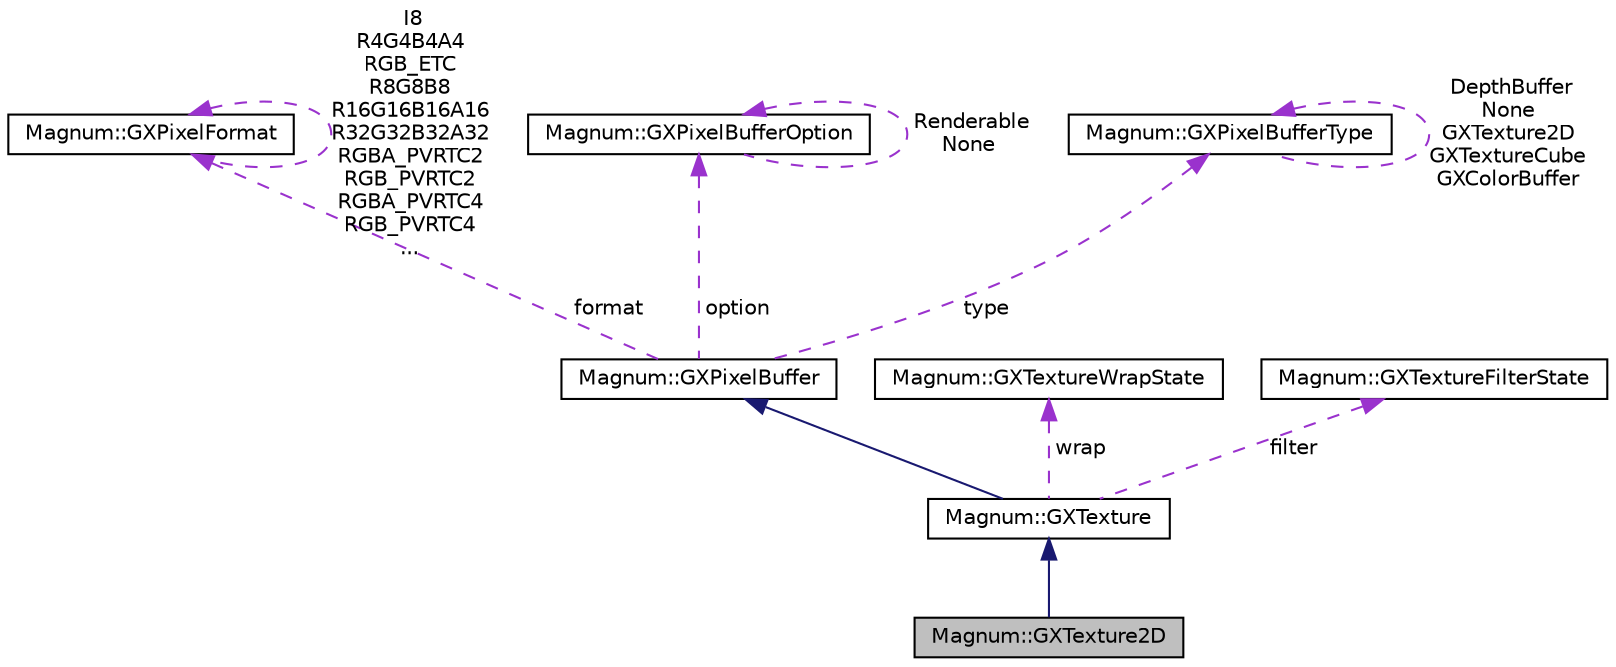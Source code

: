 digraph "Magnum::GXTexture2D"
{
  edge [fontname="Helvetica",fontsize="10",labelfontname="Helvetica",labelfontsize="10"];
  node [fontname="Helvetica",fontsize="10",shape=record];
  Node1 [label="Magnum::GXTexture2D",height=0.2,width=0.4,color="black", fillcolor="grey75", style="filled", fontcolor="black"];
  Node2 -> Node1 [dir="back",color="midnightblue",fontsize="10",style="solid"];
  Node2 [label="Magnum::GXTexture",height=0.2,width=0.4,color="black", fillcolor="white", style="filled",URL="$class_magnum_1_1_g_x_texture.html"];
  Node3 -> Node2 [dir="back",color="midnightblue",fontsize="10",style="solid"];
  Node3 [label="Magnum::GXPixelBuffer",height=0.2,width=0.4,color="black", fillcolor="white", style="filled",URL="$class_magnum_1_1_g_x_pixel_buffer.html"];
  Node4 -> Node3 [dir="back",color="darkorchid3",fontsize="10",style="dashed",label=" format" ];
  Node4 [label="Magnum::GXPixelFormat",height=0.2,width=0.4,color="black", fillcolor="white", style="filled",URL="$class_magnum_1_1_g_x_pixel_format.html"];
  Node4 -> Node4 [dir="back",color="darkorchid3",fontsize="10",style="dashed",label=" I8\nR4G4B4A4\nRGB_ETC\nR8G8B8\nR16G16B16A16\nR32G32B32A32\nRGBA_PVRTC2\nRGB_PVRTC2\nRGBA_PVRTC4\nRGB_PVRTC4\n..." ];
  Node5 -> Node3 [dir="back",color="darkorchid3",fontsize="10",style="dashed",label=" option" ];
  Node5 [label="Magnum::GXPixelBufferOption",height=0.2,width=0.4,color="black", fillcolor="white", style="filled",URL="$class_magnum_1_1_g_x_pixel_buffer_option.html"];
  Node5 -> Node5 [dir="back",color="darkorchid3",fontsize="10",style="dashed",label=" Renderable\nNone" ];
  Node6 -> Node3 [dir="back",color="darkorchid3",fontsize="10",style="dashed",label=" type" ];
  Node6 [label="Magnum::GXPixelBufferType",height=0.2,width=0.4,color="black", fillcolor="white", style="filled",URL="$class_magnum_1_1_g_x_pixel_buffer_type.html"];
  Node6 -> Node6 [dir="back",color="darkorchid3",fontsize="10",style="dashed",label=" DepthBuffer\nNone\nGXTexture2D\nGXTextureCube\nGXColorBuffer" ];
  Node7 -> Node2 [dir="back",color="darkorchid3",fontsize="10",style="dashed",label=" wrap" ];
  Node7 [label="Magnum::GXTextureWrapState",height=0.2,width=0.4,color="black", fillcolor="white", style="filled",URL="$class_magnum_1_1_g_x_texture_wrap_state.html"];
  Node8 -> Node2 [dir="back",color="darkorchid3",fontsize="10",style="dashed",label=" filter" ];
  Node8 [label="Magnum::GXTextureFilterState",height=0.2,width=0.4,color="black", fillcolor="white", style="filled",URL="$class_magnum_1_1_g_x_texture_filter_state.html"];
}
